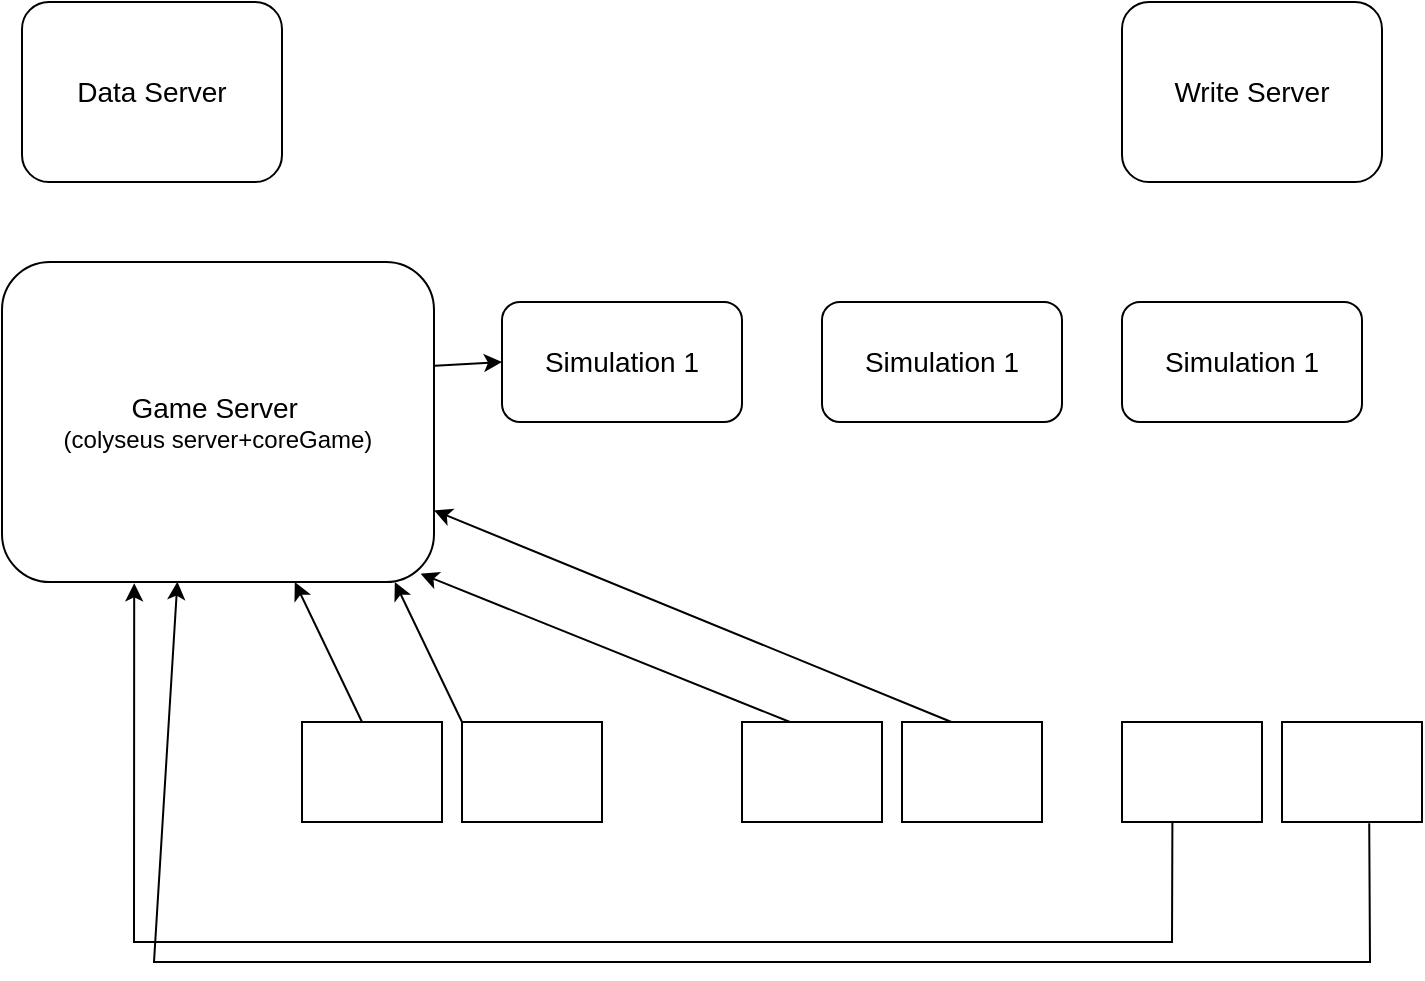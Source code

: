 <mxfile version="17.2.5" type="github">
  <diagram id="C5RBs43oDa-KdzZeNtuy" name="Page-1">
    <mxGraphModel dx="1038" dy="579" grid="1" gridSize="10" guides="1" tooltips="1" connect="1" arrows="1" fold="1" page="1" pageScale="1" pageWidth="827" pageHeight="1169" math="0" shadow="0">
      <root>
        <mxCell id="WIyWlLk6GJQsqaUBKTNV-0" />
        <mxCell id="WIyWlLk6GJQsqaUBKTNV-1" parent="WIyWlLk6GJQsqaUBKTNV-0" />
        <mxCell id="yQNON_OZt39_jxspAz_X-0" value="&lt;font style=&quot;font-size: 14px&quot;&gt;Data Server&lt;/font&gt;" style="rounded=1;whiteSpace=wrap;html=1;" vertex="1" parent="WIyWlLk6GJQsqaUBKTNV-1">
          <mxGeometry x="90" y="70" width="130" height="90" as="geometry" />
        </mxCell>
        <mxCell id="yQNON_OZt39_jxspAz_X-1" value="&lt;font style=&quot;font-size: 14px&quot;&gt;Write Server&lt;/font&gt;" style="rounded=1;whiteSpace=wrap;html=1;" vertex="1" parent="WIyWlLk6GJQsqaUBKTNV-1">
          <mxGeometry x="640" y="70" width="130" height="90" as="geometry" />
        </mxCell>
        <mxCell id="yQNON_OZt39_jxspAz_X-2" value="&lt;font style=&quot;font-size: 14px&quot;&gt;Game Server&lt;/font&gt;&amp;nbsp;&lt;br&gt;(colyseus server+coreGame)" style="rounded=1;whiteSpace=wrap;html=1;" vertex="1" parent="WIyWlLk6GJQsqaUBKTNV-1">
          <mxGeometry x="80" y="200" width="216" height="160" as="geometry" />
        </mxCell>
        <mxCell id="yQNON_OZt39_jxspAz_X-4" value="" style="rounded=0;whiteSpace=wrap;html=1;" vertex="1" parent="WIyWlLk6GJQsqaUBKTNV-1">
          <mxGeometry x="230" y="430" width="70" height="50" as="geometry" />
        </mxCell>
        <mxCell id="yQNON_OZt39_jxspAz_X-5" value="" style="rounded=0;whiteSpace=wrap;html=1;" vertex="1" parent="WIyWlLk6GJQsqaUBKTNV-1">
          <mxGeometry x="310" y="430" width="70" height="50" as="geometry" />
        </mxCell>
        <mxCell id="yQNON_OZt39_jxspAz_X-6" value="" style="rounded=0;whiteSpace=wrap;html=1;" vertex="1" parent="WIyWlLk6GJQsqaUBKTNV-1">
          <mxGeometry x="450" y="430" width="70" height="50" as="geometry" />
        </mxCell>
        <mxCell id="yQNON_OZt39_jxspAz_X-7" value="" style="rounded=0;whiteSpace=wrap;html=1;" vertex="1" parent="WIyWlLk6GJQsqaUBKTNV-1">
          <mxGeometry x="530" y="430" width="70" height="50" as="geometry" />
        </mxCell>
        <mxCell id="yQNON_OZt39_jxspAz_X-8" value="" style="rounded=0;whiteSpace=wrap;html=1;" vertex="1" parent="WIyWlLk6GJQsqaUBKTNV-1">
          <mxGeometry x="640" y="430" width="70" height="50" as="geometry" />
        </mxCell>
        <mxCell id="yQNON_OZt39_jxspAz_X-9" value="" style="rounded=0;whiteSpace=wrap;html=1;" vertex="1" parent="WIyWlLk6GJQsqaUBKTNV-1">
          <mxGeometry x="720" y="430" width="70" height="50" as="geometry" />
        </mxCell>
        <mxCell id="yQNON_OZt39_jxspAz_X-10" value="Simulation 1" style="rounded=1;whiteSpace=wrap;html=1;fontSize=14;" vertex="1" parent="WIyWlLk6GJQsqaUBKTNV-1">
          <mxGeometry x="330" y="220" width="120" height="60" as="geometry" />
        </mxCell>
        <mxCell id="yQNON_OZt39_jxspAz_X-11" value="Simulation 1" style="rounded=1;whiteSpace=wrap;html=1;fontSize=14;" vertex="1" parent="WIyWlLk6GJQsqaUBKTNV-1">
          <mxGeometry x="490" y="220" width="120" height="60" as="geometry" />
        </mxCell>
        <mxCell id="yQNON_OZt39_jxspAz_X-12" value="Simulation 1" style="rounded=1;whiteSpace=wrap;html=1;fontSize=14;" vertex="1" parent="WIyWlLk6GJQsqaUBKTNV-1">
          <mxGeometry x="640" y="220" width="120" height="60" as="geometry" />
        </mxCell>
        <mxCell id="yQNON_OZt39_jxspAz_X-13" value="" style="endArrow=classic;html=1;rounded=0;fontSize=14;" edge="1" parent="WIyWlLk6GJQsqaUBKTNV-1" target="yQNON_OZt39_jxspAz_X-2">
          <mxGeometry width="50" height="50" relative="1" as="geometry">
            <mxPoint x="260" y="430" as="sourcePoint" />
            <mxPoint x="310" y="380" as="targetPoint" />
          </mxGeometry>
        </mxCell>
        <mxCell id="yQNON_OZt39_jxspAz_X-14" value="" style="endArrow=classic;html=1;rounded=0;fontSize=14;" edge="1" parent="WIyWlLk6GJQsqaUBKTNV-1">
          <mxGeometry width="50" height="50" relative="1" as="geometry">
            <mxPoint x="310" y="430" as="sourcePoint" />
            <mxPoint x="276.4" y="360" as="targetPoint" />
          </mxGeometry>
        </mxCell>
        <mxCell id="yQNON_OZt39_jxspAz_X-15" value="" style="endArrow=classic;html=1;rounded=0;fontSize=14;entryX=0.969;entryY=0.974;entryDx=0;entryDy=0;entryPerimeter=0;" edge="1" parent="WIyWlLk6GJQsqaUBKTNV-1" target="yQNON_OZt39_jxspAz_X-2">
          <mxGeometry width="50" height="50" relative="1" as="geometry">
            <mxPoint x="474" y="430" as="sourcePoint" />
            <mxPoint x="440" y="360" as="targetPoint" />
          </mxGeometry>
        </mxCell>
        <mxCell id="yQNON_OZt39_jxspAz_X-16" value="" style="endArrow=classic;html=1;rounded=0;fontSize=14;" edge="1" parent="WIyWlLk6GJQsqaUBKTNV-1" target="yQNON_OZt39_jxspAz_X-2">
          <mxGeometry width="50" height="50" relative="1" as="geometry">
            <mxPoint x="554.7" y="430" as="sourcePoint" />
            <mxPoint x="370.004" y="355.84" as="targetPoint" />
          </mxGeometry>
        </mxCell>
        <mxCell id="yQNON_OZt39_jxspAz_X-17" value="" style="endArrow=classic;html=1;rounded=0;fontSize=14;entryX=0.306;entryY=1.004;entryDx=0;entryDy=0;entryPerimeter=0;exitX=0.36;exitY=0.996;exitDx=0;exitDy=0;exitPerimeter=0;" edge="1" parent="WIyWlLk6GJQsqaUBKTNV-1" source="yQNON_OZt39_jxspAz_X-8" target="yQNON_OZt39_jxspAz_X-2">
          <mxGeometry width="50" height="50" relative="1" as="geometry">
            <mxPoint x="564.7" y="440" as="sourcePoint" />
            <mxPoint x="306" y="334.178" as="targetPoint" />
            <Array as="points">
              <mxPoint x="665" y="540" />
              <mxPoint x="146" y="540" />
            </Array>
          </mxGeometry>
        </mxCell>
        <mxCell id="yQNON_OZt39_jxspAz_X-18" value="" style="endArrow=classic;html=1;rounded=0;fontSize=14;exitX=0.623;exitY=1.012;exitDx=0;exitDy=0;exitPerimeter=0;entryX=0.406;entryY=0.999;entryDx=0;entryDy=0;entryPerimeter=0;" edge="1" parent="WIyWlLk6GJQsqaUBKTNV-1" source="yQNON_OZt39_jxspAz_X-9" target="yQNON_OZt39_jxspAz_X-2">
          <mxGeometry width="50" height="50" relative="1" as="geometry">
            <mxPoint x="675.2" y="489.8" as="sourcePoint" />
            <mxPoint x="156.096" y="370.64" as="targetPoint" />
            <Array as="points">
              <mxPoint x="764" y="550" />
              <mxPoint x="156" y="550" />
            </Array>
          </mxGeometry>
        </mxCell>
        <mxCell id="yQNON_OZt39_jxspAz_X-19" value="" style="endArrow=classic;html=1;rounded=0;fontSize=14;entryX=0;entryY=0.5;entryDx=0;entryDy=0;exitX=1.002;exitY=0.324;exitDx=0;exitDy=0;exitPerimeter=0;" edge="1" parent="WIyWlLk6GJQsqaUBKTNV-1" source="yQNON_OZt39_jxspAz_X-2" target="yQNON_OZt39_jxspAz_X-10">
          <mxGeometry width="50" height="50" relative="1" as="geometry">
            <mxPoint x="296" y="260" as="sourcePoint" />
            <mxPoint x="346" y="210" as="targetPoint" />
          </mxGeometry>
        </mxCell>
      </root>
    </mxGraphModel>
  </diagram>
</mxfile>
